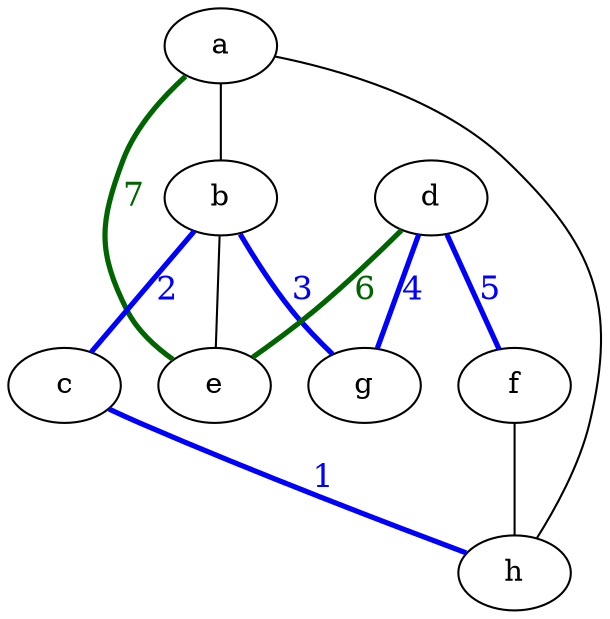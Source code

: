 strict graph "Exercise 04 Task 17 Graph 02" {
	a
		a -- b
		a -- h
		a -- e
	b
		b -- g [label="3", color=blue, fontcolor=blue, fontsize=16, penwidth=2.5]
		b -- c
		b -- e
		b -- a
	c
		c -- h
		c -- b [label="2", color=blue, fontcolor=blue, fontsize=16, penwidth=2.5]
	d
		d -- f [label="5", color=blue, fontcolor=blue, fontsize=16, penwidth=2.5]
		d -- e [label="6", color=darkgreen, fontcolor=darkgreen, fontsize=16, penwidth=2.5]
		d -- g
	e
		e -- a [label="7", color=darkgreen, fontcolor=darkgreen, fontsize=16, penwidth=2.5]
		e -- b
		e -- d
	f
		f -- d
		f -- h
	g
		g -- b
		g -- d [label="4", color=blue, fontcolor=blue, fontsize=16, penwidth=2.5]
	h
		h -- c [label="1", color=blue, fontcolor=blue, fontsize=16, penwidth=2.5]
		h -- a
		h -- f
}